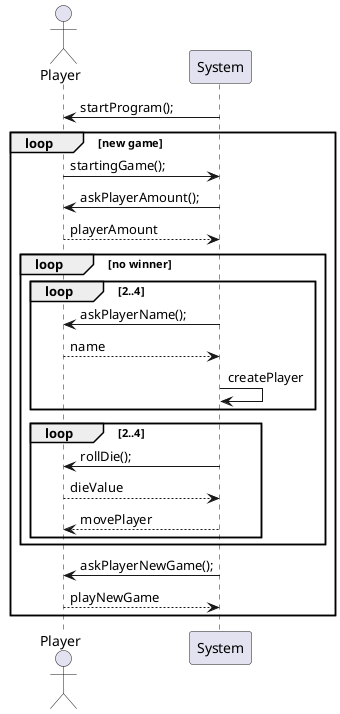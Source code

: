 @startuml
'https://plantuml.com/sequence-diagram

actor Player
System -> Player: startProgram();
loop new game
System <- Player: startingGame();
System -> Player: askPlayerAmount();
Player --> System: playerAmount
loop no winner
loop 2..4

System -> Player : askPlayerName();
Player --> System: name
System -> System: createPlayer
end
loop  2..4
System -> Player: rollDie();
Player --> System: dieValue
System --> Player: movePlayer
end
end
System -> Player: askPlayerNewGame();
Player --> System: playNewGame
end
@enduml